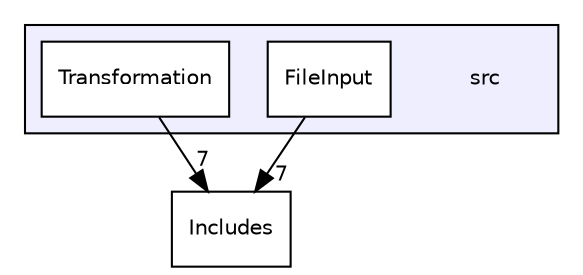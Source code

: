 digraph "src" {
  compound=true
  node [ fontsize="10", fontname="Helvetica"];
  edge [ labelfontsize="10", labelfontname="Helvetica"];
  subgraph clusterdir_68267d1309a1af8e8297ef4c3efbcdba {
    graph [ bgcolor="#eeeeff", pencolor="black", label="" URL="dir_68267d1309a1af8e8297ef4c3efbcdba.html"];
    dir_68267d1309a1af8e8297ef4c3efbcdba [shape=plaintext label="src"];
    dir_1d9cf1838f2c83cfaae446c32e6cf5d2 [shape=box label="FileInput" color="black" fillcolor="white" style="filled" URL="dir_1d9cf1838f2c83cfaae446c32e6cf5d2.html"];
    dir_9557fbf93eaaa40ea59d740721210761 [shape=box label="Transformation" color="black" fillcolor="white" style="filled" URL="dir_9557fbf93eaaa40ea59d740721210761.html"];
  }
  dir_983f03418386a76a32a9f4a7fdd2c4bd [shape=box label="Includes" URL="dir_983f03418386a76a32a9f4a7fdd2c4bd.html"];
  dir_1d9cf1838f2c83cfaae446c32e6cf5d2->dir_983f03418386a76a32a9f4a7fdd2c4bd [headlabel="7", labeldistance=1.5 headhref="dir_000003_000000.html"];
  dir_9557fbf93eaaa40ea59d740721210761->dir_983f03418386a76a32a9f4a7fdd2c4bd [headlabel="7", labeldistance=1.5 headhref="dir_000002_000000.html"];
}
